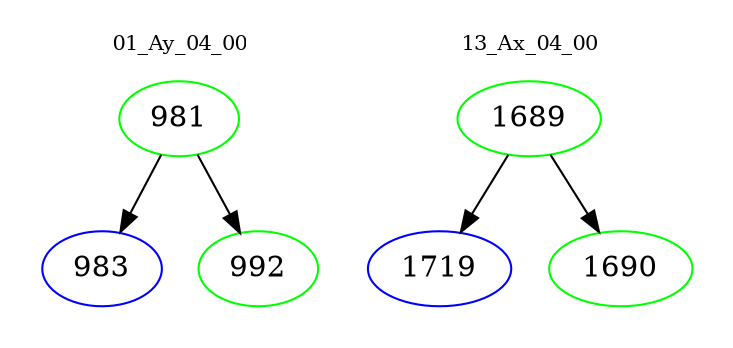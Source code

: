 digraph{
subgraph cluster_0 {
color = white
label = "01_Ay_04_00";
fontsize=10;
T0_981 [label="981", color="green"]
T0_981 -> T0_983 [color="black"]
T0_983 [label="983", color="blue"]
T0_981 -> T0_992 [color="black"]
T0_992 [label="992", color="green"]
}
subgraph cluster_1 {
color = white
label = "13_Ax_04_00";
fontsize=10;
T1_1689 [label="1689", color="green"]
T1_1689 -> T1_1719 [color="black"]
T1_1719 [label="1719", color="blue"]
T1_1689 -> T1_1690 [color="black"]
T1_1690 [label="1690", color="green"]
}
}
